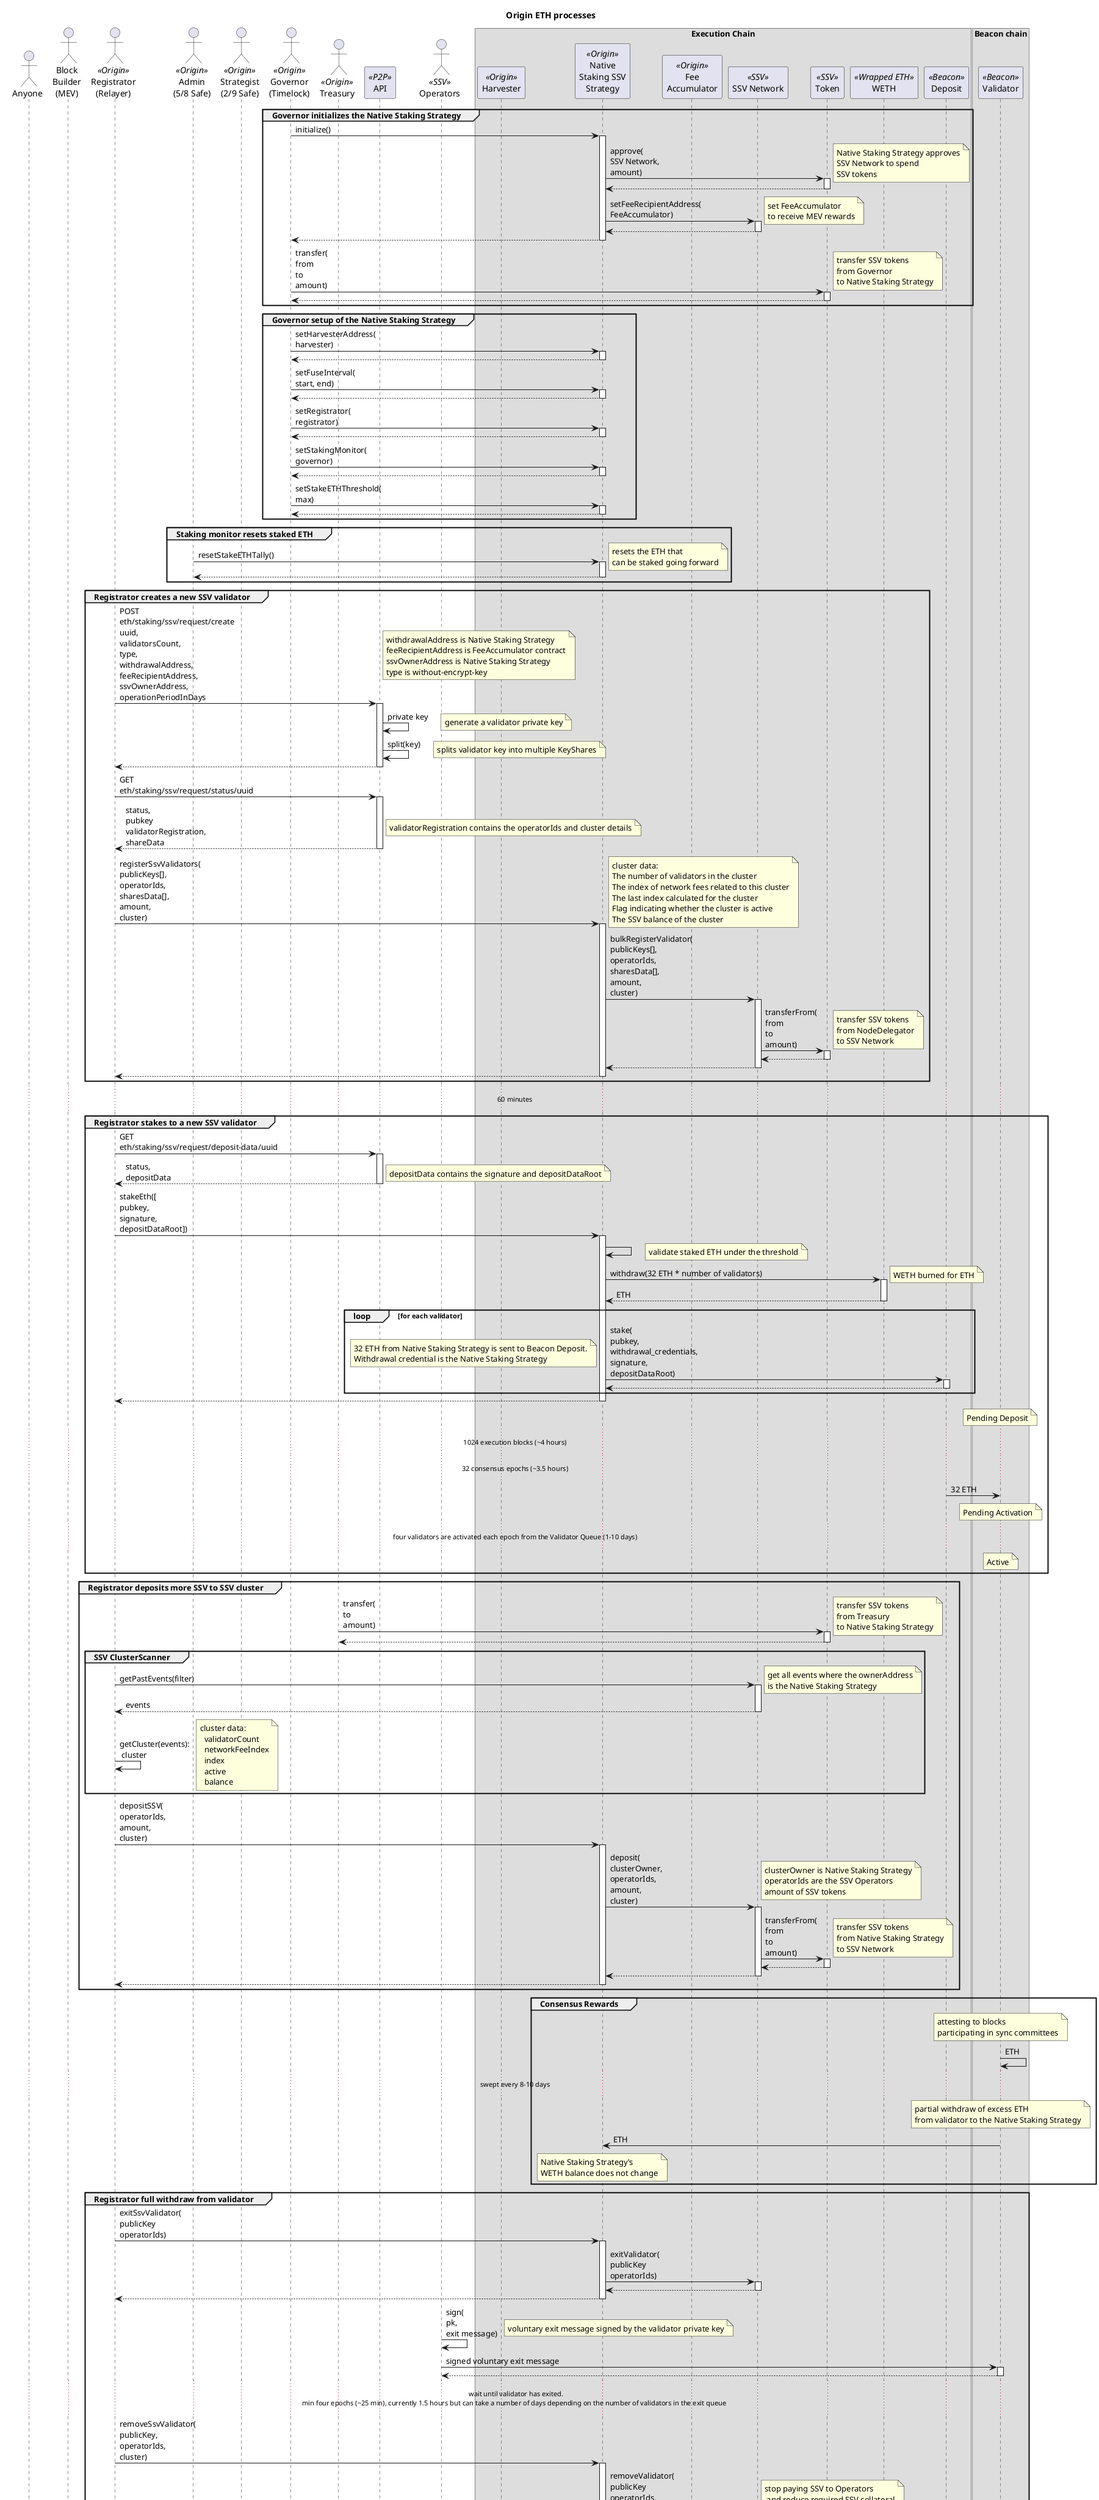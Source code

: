 @startuml

skinparam tabSize 2
hide footbox

title "Origin ETH processes"

actor "Anyone" as sender
actor "Block\nBuilder\n(MEV)" as mev
actor "Registrator\n(Relayer)" as reg <<Origin>>
actor "Admin\n(5/8 Safe)" as admin <<Origin>>
actor "Strategist\n(2/9 Safe)" as strategist <<Origin>>
actor "Governor\n(Timelock)" as gov <<Origin>>
actor "Treasury" as treasury <<Origin>>
participant "API" as api <<P2P>>
actor "Operators" as ssvOp <<SSV>>

box "Execution Chain"
participant "Harvester" as harv <<Origin>>
participant "Native\nStaking SSV\nStrategy" as nativeStrat <<Origin>>
participant "Fee\nAccumulator" as feeAccum <<Origin>>
participant "SSV Network" as ssvNet <<SSV>>
participant "Token" as ssv <<SSV>>
participant "WETH" as weth <<Wrapped ETH>>
participant "Deposit" as dep <<Beacon>>
end box

box "Beacon chain"
participant "Validator" as val <<Beacon>>
end box

group Governor initializes the Native Staking Strategy

gov -> nativeStrat : initialize()
activate nativeStrat
nativeStrat -> ssv : approve(\nSSV Network,\namount)
activate ssv
note right : Native Staking Strategy approves\nSSV Network to spend\nSSV tokens
return
nativeStrat -> ssvNet : setFeeRecipientAddress(\nFeeAccumulator)
activate ssvNet
note right : set FeeAccumulator\nto receive MEV rewards
return
return

gov -> ssv : transfer(\nfrom\nto\namount)
activate ssv
note right : transfer SSV tokens\nfrom Governor\nto Native Staking Strategy
return

end group

group Governor setup of the Native Staking Strategy

gov -> nativeStrat : setHarvesterAddress(\nharvester)
activate nativeStrat
return

gov -> nativeStrat : setFuseInterval(\nstart, end)
activate nativeStrat
return

gov -> nativeStrat : setRegistrator(\nregistrator)
activate nativeStrat
return

gov -> nativeStrat : setStakingMonitor(\ngovernor)
activate nativeStrat
return

gov -> nativeStrat : setStakeETHThreshold(\nmax)
activate nativeStrat
return

end group

group Staking monitor resets staked ETH

admin -> nativeStrat : resetStakeETHTally()
activate nativeStrat
note right: resets the ETH that\ncan be staked going forward
return

end group

group Registrator creates a new SSV validator

reg -> api: POST\neth/staking/ssv/request/create\nuuid,\nvalidatorsCount,\ntype,\nwithdrawalAddress,\nfeeRecipientAddress,\nssvOwnerAddress,\noperationPeriodInDays
activate api
note right
withdrawalAddress is Native Staking Strategy
feeRecipientAddress is FeeAccumulator contract
ssvOwnerAddress is Native Staking Strategy
type is without-encrypt-key
end note
api -> api: private key
note right : generate a validator private key
api -> api: split(key)
note right : splits validator key into multiple KeyShares
return

reg -> api: GET\neth/staking/ssv/request/status/uuid
activate api
return status,\npubkey\nvalidatorRegistration,\nshareData
note right : validatorRegistration contains the operatorIds and cluster details

reg -> nativeStrat : registerSsvValidators(\npublicKeys[],\noperatorIds,\nsharesData[],\namount,\ncluster)
activate nativeStrat
note right
cluster data:
The number of validators in the cluster
The index of network fees related to this cluster
The last index calculated for the cluster
Flag indicating whether the cluster is active
The SSV balance of the cluster
end note
nativeStrat -> ssvNet : bulkRegisterValidator(\npublicKeys[],\noperatorIds,\nsharesData[],\namount,\ncluster)
activate ssvNet
ssvNet -> ssv : transferFrom(\nfrom\nto\namount)
activate ssv
note right: transfer SSV tokens\nfrom NodeDelegator\nto SSV Network
return
return
return

end group

... 60 minutes ...

group Registrator stakes to a new SSV validator

reg -> api: GET\neth/staking/ssv/request/deposit-data/uuid
activate api
return status,\ndepositData
note right : depositData contains the signature and depositDataRoot

reg -> nativeStrat : stakeEth([\npubkey,\nsignature,\ndepositDataRoot])
activate nativeStrat
nativeStrat -> nativeStrat
note right : validate staked ETH under the threshold
nativeStrat -> weth : withdraw(32 ETH * number of validators)
activate weth
note right : WETH burned for ETH
return ETH

loop for each validator

nativeStrat -> dep : stake(\npubkey,\nwithdrawal_credentials,\nsignature,\ndepositDataRoot)
activate dep
note left
32 ETH from Native Staking Strategy is sent to Beacon Deposit.
Withdrawal credential is the Native Staking Strategy
end note
return
end
return

note over val : Pending Deposit

... 1024 execution blocks (~4 hours) ...
... 32 consensus epochs (~3.5 hours) ...

dep -> val : 32 ETH

note over val : Pending Activation

... four validators are activated each epoch from the Validator Queue (1-10 days) ...

note over val : Active

end group


group Registrator deposits more SSV to SSV cluster

treasury -> ssv : transfer(\nto\namount)
activate ssv
note right : transfer SSV tokens\nfrom Treasury\nto Native Staking Strategy
return

group SSV ClusterScanner
reg -> ssvNet : getPastEvents(filter)
activate ssvNet
note right : get all events where the ownerAddress\nis the Native Staking Strategy
return events

reg -> reg : getCluster(events):\n cluster
note right
cluster data:
  validatorCount
  networkFeeIndex
  index
  active
  balance
end note
end group

reg -> nativeStrat : depositSSV(\noperatorIds,\namount,\ncluster)
activate nativeStrat
nativeStrat -> ssvNet : deposit(\nclusterOwner,\noperatorIds,\namount,\ncluster)
activate ssvNet
note right
clusterOwner is Native Staking Strategy
operatorIds are the SSV Operators
amount of SSV tokens
end note
ssvNet -> ssv : transferFrom(\nfrom\nto\namount)
activate ssv
note right: transfer SSV tokens\nfrom Native Staking Strategy\nto SSV Network
return
return
return
end group

group Consensus Rewards

note over val
attesting to blocks
participating in sync committees
end note
val -> val : ETH

... swept every 8-10 days ...

note over val : partial withdraw of excess ETH\nfrom validator to the Native Staking Strategy
val -> nativeStrat : ETH

note over nativeStrat : Native Staking Strategy's\nWETH balance does not change

end group

group Registrator full withdraw from validator

reg -> nativeStrat : exitSsvValidator(\npublicKey\noperatorIds)
activate nativeStrat
nativeStrat -> ssvNet : exitValidator(\npublicKey\noperatorIds)
activate ssvNet
return
return

ssvOp -> ssvOp : sign(\npk,\nexit message)
note right : voluntary exit message signed by the validator private key
ssvOp -> val : signed voluntary exit message
activate val
return

... wait until validator has exited.\nmin four epochs (~25 min), currently 1.5 hours but can take a number of days depending on the number of validators in the exit queue ...

reg -> nativeStrat : removeSsvValidator(\npublicKey,\noperatorIds,\ncluster)
activate nativeStrat
nativeStrat -> ssvNet : removeValidator(\npublicKey\noperatorIds,\ncluster)
activate ssvNet
note right : stop paying SSV to Operators\n and reduce required SSV collateral
return
return

... wait for the validator to be swept on the Beacon chain\ncurrent time is every 8.5 days ...

val -> nativeStrat : ETH
note left : transfer staked ETH and rewards\nfrom Beacon Deposit\nto Native Staking Strategy

note over nativeStrat : Native Staking Strategy's\nWETH balance does not change

end group

group Registrator does accounting of consensus rewards and validator withdrawals

reg -> nativeStrat : doAccounting()
activate nativeStrat

note over nativeStrat
ETH received since last accounting = current ETH balance - previous consensus rewards
validator withdrawals = ETH received / 32 ETH
end note

nativeStrat -> weth : deposit(\nwithdrawn ETH)
activate weth
note left : convert ETH from full withdrawals to WETH
return

nativeStrat -> weth : transfer(\nvault,\nwithdrawn ETH)
activate weth
note left : transfer withdrawn WETH\nfrom Native Staking Strategy\nto OETH Vault
return

note over nativeStrat
Add remaining ETH to consensus rewards.
ETH from consensus rewards stays in the Native Staking Strategy.
end note

return accounting valid flag

end group

group Execution Rewards

mev -> feeAccum : ETH
note right : MEV rewards

sender -> nativeStrat : ETH
note right : tx priority fees

note over nativeStrat : Native Staking Strategy's WETH balance\ndoes not change from either

end group

group Harvester collects ETH rewards

sender -> harv : harvestAndSwap(\nstrtaegy)
activate harv
harv -> nativeStrat : collectRewardTokens()
activate nativeStrat

nativeStrat -> feeAccum : collect()
activate feeAccum
feeAccum -> nativeStrat : ETH
note right : send all execution rewards in the FeeAccumulator\nto the Native Staking Stragegy
return execution rewards

note over nativeStrat : total rewards = execution rewards + consensus rewards

note over nativeStrat : reset consensus rewards to zero

nativeStrat -> weth : deposit(\ntotal rewards)
activate weth
note left : convert ETH rewards to WETH
return

nativeStrat -> weth : transfer(\nHarvester,\ntotal ETH rewards)
activate weth
note left : transfer rewards as WETH\nfrom Native Staking Strategy\nto Harvester
return

return
return

end group

group Strategist pauses Native Staking Strategy

strategist -> nativeStrat : pause()
activate nativeStrat
return

end group

group Strategist unpauses Native Staking Strategy

strategist -> nativeStrat : manuallyFixAccounting(0, 0, 0)
activate nativeStrat
note right : params _validatorsDelta, _consensusRewardsDelta\nand _ethToVaultAmount all set to zero
nativeStrat -> nativeStrat
note right : unpause
return

end group

@enduml